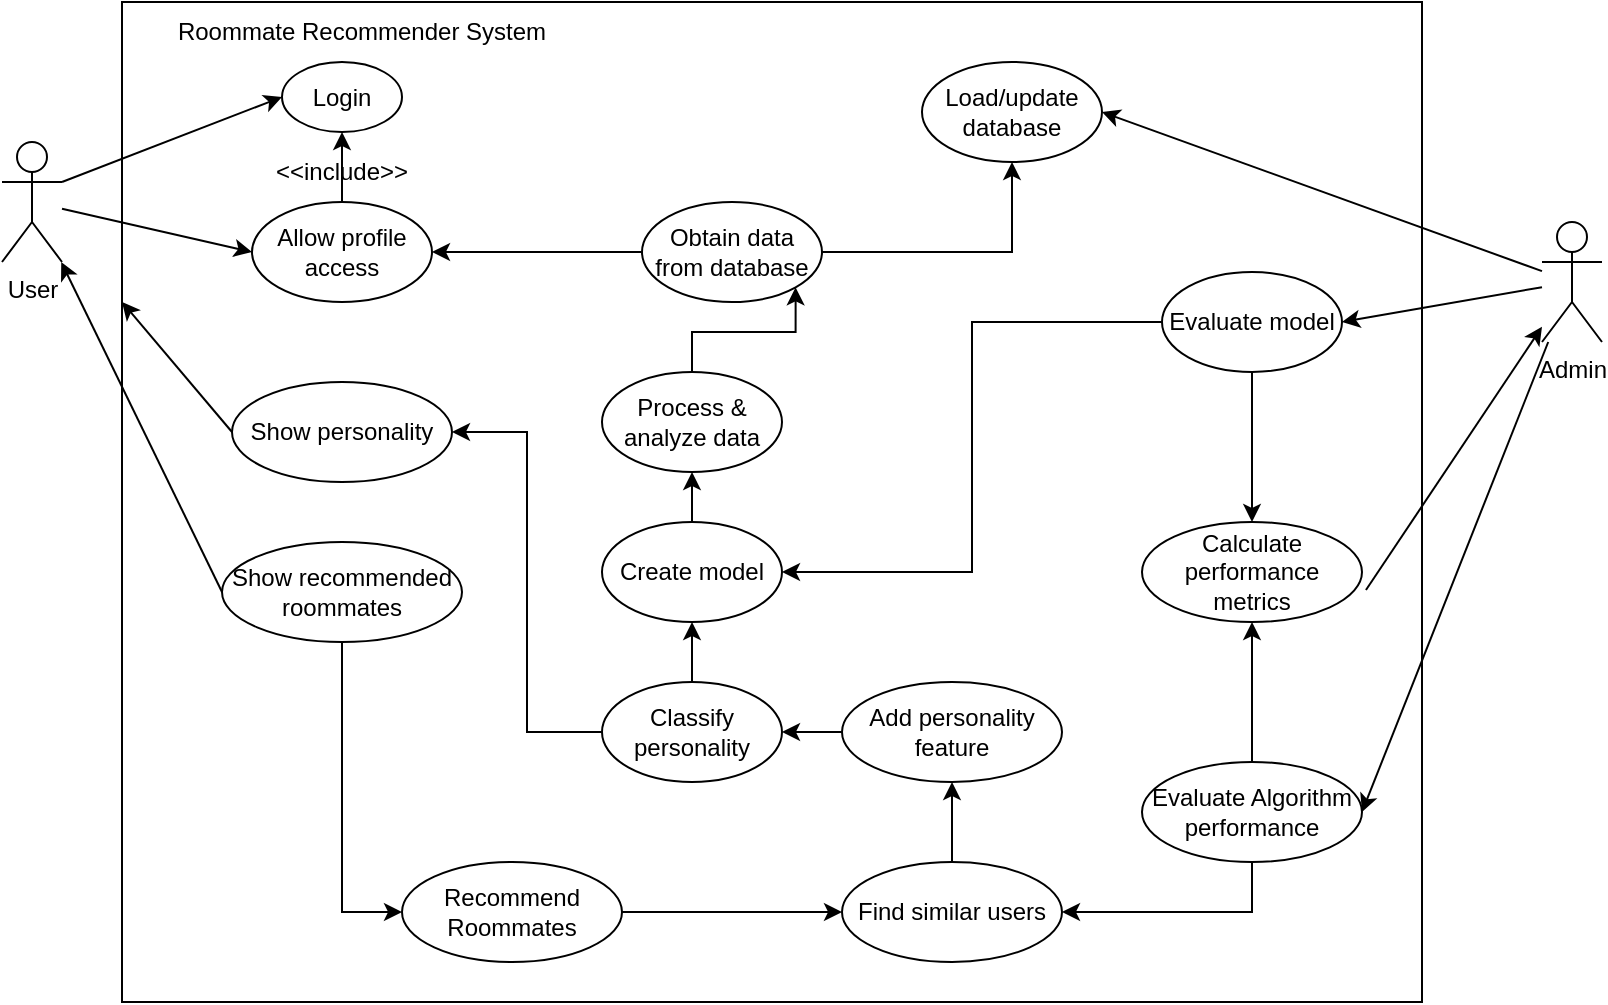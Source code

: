 <mxfile version="20.4.0" type="github">
  <diagram id="eiMluWibm3l4h9YvHj2A" name="Page-1">
    <mxGraphModel dx="1097" dy="974" grid="1" gridSize="10" guides="1" tooltips="1" connect="1" arrows="1" fold="1" page="1" pageScale="1" pageWidth="850" pageHeight="1100" math="0" shadow="0">
      <root>
        <mxCell id="0" />
        <mxCell id="1" parent="0" />
        <mxCell id="iejyOPDeLpldSfY0Cp5H-1" value="User" style="shape=umlActor;verticalLabelPosition=bottom;verticalAlign=top;html=1;outlineConnect=0;" vertex="1" parent="1">
          <mxGeometry x="60" y="150" width="30" height="60" as="geometry" />
        </mxCell>
        <mxCell id="iejyOPDeLpldSfY0Cp5H-2" value="" style="rounded=0;whiteSpace=wrap;html=1;" vertex="1" parent="1">
          <mxGeometry x="120" y="80" width="650" height="500" as="geometry" />
        </mxCell>
        <mxCell id="iejyOPDeLpldSfY0Cp5H-3" value="Admin" style="shape=umlActor;verticalLabelPosition=bottom;verticalAlign=top;html=1;outlineConnect=0;" vertex="1" parent="1">
          <mxGeometry x="830" y="190" width="30" height="60" as="geometry" />
        </mxCell>
        <mxCell id="iejyOPDeLpldSfY0Cp5H-6" value="Roommate Recommender System" style="text;html=1;strokeColor=none;fillColor=none;align=center;verticalAlign=middle;whiteSpace=wrap;rounded=0;" vertex="1" parent="1">
          <mxGeometry x="120" y="80" width="240" height="30" as="geometry" />
        </mxCell>
        <mxCell id="iejyOPDeLpldSfY0Cp5H-7" value="Login" style="ellipse;whiteSpace=wrap;html=1;" vertex="1" parent="1">
          <mxGeometry x="200" y="110" width="60" height="35" as="geometry" />
        </mxCell>
        <mxCell id="iejyOPDeLpldSfY0Cp5H-23" style="edgeStyle=orthogonalEdgeStyle;rounded=0;orthogonalLoop=1;jettySize=auto;html=1;entryX=0.5;entryY=1;entryDx=0;entryDy=0;" edge="1" parent="1" source="iejyOPDeLpldSfY0Cp5H-8" target="iejyOPDeLpldSfY0Cp5H-7">
          <mxGeometry relative="1" as="geometry" />
        </mxCell>
        <mxCell id="iejyOPDeLpldSfY0Cp5H-8" value="Allow profile access" style="ellipse;whiteSpace=wrap;html=1;" vertex="1" parent="1">
          <mxGeometry x="185" y="180" width="90" height="50" as="geometry" />
        </mxCell>
        <mxCell id="iejyOPDeLpldSfY0Cp5H-17" value="" style="endArrow=classic;html=1;rounded=0;entryX=0;entryY=0.5;entryDx=0;entryDy=0;exitX=1;exitY=0.333;exitDx=0;exitDy=0;exitPerimeter=0;" edge="1" parent="1" source="iejyOPDeLpldSfY0Cp5H-1" target="iejyOPDeLpldSfY0Cp5H-7">
          <mxGeometry width="50" height="50" relative="1" as="geometry">
            <mxPoint x="110" y="170" as="sourcePoint" />
            <mxPoint x="263.18" y="175.002" as="targetPoint" />
          </mxGeometry>
        </mxCell>
        <mxCell id="iejyOPDeLpldSfY0Cp5H-18" value="" style="endArrow=classic;html=1;rounded=0;entryX=0;entryY=0.5;entryDx=0;entryDy=0;" edge="1" parent="1" source="iejyOPDeLpldSfY0Cp5H-1" target="iejyOPDeLpldSfY0Cp5H-8">
          <mxGeometry width="50" height="50" relative="1" as="geometry">
            <mxPoint x="110" y="190" as="sourcePoint" />
            <mxPoint x="210" y="160" as="targetPoint" />
          </mxGeometry>
        </mxCell>
        <mxCell id="iejyOPDeLpldSfY0Cp5H-19" value="Show personality" style="ellipse;whiteSpace=wrap;html=1;" vertex="1" parent="1">
          <mxGeometry x="175" y="270" width="110" height="50" as="geometry" />
        </mxCell>
        <mxCell id="iejyOPDeLpldSfY0Cp5H-24" value="&amp;lt;&amp;lt;include&amp;gt;&amp;gt;" style="text;html=1;strokeColor=none;fillColor=none;align=center;verticalAlign=middle;whiteSpace=wrap;rounded=0;rotation=0;" vertex="1" parent="1">
          <mxGeometry x="200" y="150" width="60" height="30" as="geometry" />
        </mxCell>
        <mxCell id="iejyOPDeLpldSfY0Cp5H-35" style="edgeStyle=orthogonalEdgeStyle;rounded=0;orthogonalLoop=1;jettySize=auto;html=1;exitX=0.5;exitY=1;exitDx=0;exitDy=0;entryX=0;entryY=0.5;entryDx=0;entryDy=0;" edge="1" parent="1" source="iejyOPDeLpldSfY0Cp5H-25" target="iejyOPDeLpldSfY0Cp5H-34">
          <mxGeometry relative="1" as="geometry" />
        </mxCell>
        <mxCell id="iejyOPDeLpldSfY0Cp5H-25" value="Show recommended roommates" style="ellipse;whiteSpace=wrap;html=1;" vertex="1" parent="1">
          <mxGeometry x="170" y="350" width="120" height="50" as="geometry" />
        </mxCell>
        <mxCell id="iejyOPDeLpldSfY0Cp5H-28" style="edgeStyle=orthogonalEdgeStyle;rounded=0;orthogonalLoop=1;jettySize=auto;html=1;entryX=1;entryY=0.5;entryDx=0;entryDy=0;" edge="1" parent="1" source="iejyOPDeLpldSfY0Cp5H-26" target="iejyOPDeLpldSfY0Cp5H-8">
          <mxGeometry relative="1" as="geometry" />
        </mxCell>
        <mxCell id="iejyOPDeLpldSfY0Cp5H-46" style="edgeStyle=orthogonalEdgeStyle;rounded=0;orthogonalLoop=1;jettySize=auto;html=1;exitX=1;exitY=0.5;exitDx=0;exitDy=0;entryX=0.5;entryY=1;entryDx=0;entryDy=0;" edge="1" parent="1" source="iejyOPDeLpldSfY0Cp5H-26" target="iejyOPDeLpldSfY0Cp5H-27">
          <mxGeometry relative="1" as="geometry" />
        </mxCell>
        <mxCell id="iejyOPDeLpldSfY0Cp5H-26" value="Obtain data from database" style="ellipse;whiteSpace=wrap;html=1;" vertex="1" parent="1">
          <mxGeometry x="380" y="180" width="90" height="50" as="geometry" />
        </mxCell>
        <mxCell id="iejyOPDeLpldSfY0Cp5H-27" value="Load/update database" style="ellipse;whiteSpace=wrap;html=1;" vertex="1" parent="1">
          <mxGeometry x="520" y="110" width="90" height="50" as="geometry" />
        </mxCell>
        <mxCell id="iejyOPDeLpldSfY0Cp5H-37" style="edgeStyle=orthogonalEdgeStyle;rounded=0;orthogonalLoop=1;jettySize=auto;html=1;exitX=0.5;exitY=0;exitDx=0;exitDy=0;entryX=1;entryY=1;entryDx=0;entryDy=0;" edge="1" parent="1" source="iejyOPDeLpldSfY0Cp5H-29" target="iejyOPDeLpldSfY0Cp5H-26">
          <mxGeometry relative="1" as="geometry" />
        </mxCell>
        <mxCell id="iejyOPDeLpldSfY0Cp5H-29" value="Process &amp;amp; analyze data" style="ellipse;whiteSpace=wrap;html=1;" vertex="1" parent="1">
          <mxGeometry x="360" y="265" width="90" height="50" as="geometry" />
        </mxCell>
        <mxCell id="iejyOPDeLpldSfY0Cp5H-38" style="edgeStyle=orthogonalEdgeStyle;rounded=0;orthogonalLoop=1;jettySize=auto;html=1;entryX=0.5;entryY=1;entryDx=0;entryDy=0;" edge="1" parent="1" source="iejyOPDeLpldSfY0Cp5H-30" target="iejyOPDeLpldSfY0Cp5H-29">
          <mxGeometry relative="1" as="geometry" />
        </mxCell>
        <mxCell id="iejyOPDeLpldSfY0Cp5H-30" value="Create model" style="ellipse;whiteSpace=wrap;html=1;" vertex="1" parent="1">
          <mxGeometry x="360" y="340" width="90" height="50" as="geometry" />
        </mxCell>
        <mxCell id="iejyOPDeLpldSfY0Cp5H-39" style="edgeStyle=orthogonalEdgeStyle;rounded=0;orthogonalLoop=1;jettySize=auto;html=1;exitX=0.5;exitY=0;exitDx=0;exitDy=0;entryX=0.5;entryY=1;entryDx=0;entryDy=0;" edge="1" parent="1" source="iejyOPDeLpldSfY0Cp5H-31" target="iejyOPDeLpldSfY0Cp5H-30">
          <mxGeometry relative="1" as="geometry" />
        </mxCell>
        <mxCell id="iejyOPDeLpldSfY0Cp5H-44" style="edgeStyle=orthogonalEdgeStyle;rounded=0;orthogonalLoop=1;jettySize=auto;html=1;exitX=0;exitY=0.5;exitDx=0;exitDy=0;entryX=1;entryY=0.5;entryDx=0;entryDy=0;" edge="1" parent="1" source="iejyOPDeLpldSfY0Cp5H-31" target="iejyOPDeLpldSfY0Cp5H-19">
          <mxGeometry relative="1" as="geometry" />
        </mxCell>
        <mxCell id="iejyOPDeLpldSfY0Cp5H-31" value="Classify personality" style="ellipse;whiteSpace=wrap;html=1;" vertex="1" parent="1">
          <mxGeometry x="360" y="420" width="90" height="50" as="geometry" />
        </mxCell>
        <mxCell id="iejyOPDeLpldSfY0Cp5H-51" style="edgeStyle=orthogonalEdgeStyle;rounded=0;orthogonalLoop=1;jettySize=auto;html=1;exitX=1;exitY=0.5;exitDx=0;exitDy=0;entryX=0;entryY=0.5;entryDx=0;entryDy=0;" edge="1" parent="1" source="iejyOPDeLpldSfY0Cp5H-34" target="iejyOPDeLpldSfY0Cp5H-50">
          <mxGeometry relative="1" as="geometry" />
        </mxCell>
        <mxCell id="iejyOPDeLpldSfY0Cp5H-34" value="Recommend Roommates" style="ellipse;whiteSpace=wrap;html=1;" vertex="1" parent="1">
          <mxGeometry x="260" y="510" width="110" height="50" as="geometry" />
        </mxCell>
        <mxCell id="iejyOPDeLpldSfY0Cp5H-45" style="edgeStyle=orthogonalEdgeStyle;rounded=0;orthogonalLoop=1;jettySize=auto;html=1;exitX=0;exitY=0.5;exitDx=0;exitDy=0;entryX=1;entryY=0.5;entryDx=0;entryDy=0;" edge="1" parent="1" source="iejyOPDeLpldSfY0Cp5H-36" target="iejyOPDeLpldSfY0Cp5H-30">
          <mxGeometry relative="1" as="geometry" />
        </mxCell>
        <mxCell id="iejyOPDeLpldSfY0Cp5H-58" style="edgeStyle=orthogonalEdgeStyle;rounded=0;orthogonalLoop=1;jettySize=auto;html=1;exitX=0.5;exitY=1;exitDx=0;exitDy=0;entryX=0.5;entryY=0;entryDx=0;entryDy=0;" edge="1" parent="1" source="iejyOPDeLpldSfY0Cp5H-36" target="iejyOPDeLpldSfY0Cp5H-57">
          <mxGeometry relative="1" as="geometry" />
        </mxCell>
        <mxCell id="iejyOPDeLpldSfY0Cp5H-36" value="Evaluate model" style="ellipse;whiteSpace=wrap;html=1;" vertex="1" parent="1">
          <mxGeometry x="640" y="215" width="90" height="50" as="geometry" />
        </mxCell>
        <mxCell id="iejyOPDeLpldSfY0Cp5H-42" value="" style="endArrow=classic;html=1;rounded=0;exitX=0;exitY=0.5;exitDx=0;exitDy=0;" edge="1" parent="1" source="iejyOPDeLpldSfY0Cp5H-25" target="iejyOPDeLpldSfY0Cp5H-1">
          <mxGeometry width="50" height="50" relative="1" as="geometry">
            <mxPoint x="120" y="200" as="sourcePoint" />
            <mxPoint x="100" y="240" as="targetPoint" />
          </mxGeometry>
        </mxCell>
        <mxCell id="iejyOPDeLpldSfY0Cp5H-43" value="" style="endArrow=classic;html=1;rounded=0;exitX=0;exitY=0.5;exitDx=0;exitDy=0;" edge="1" parent="1" source="iejyOPDeLpldSfY0Cp5H-19">
          <mxGeometry width="50" height="50" relative="1" as="geometry">
            <mxPoint x="180" y="415" as="sourcePoint" />
            <mxPoint x="120" y="230" as="targetPoint" />
          </mxGeometry>
        </mxCell>
        <mxCell id="iejyOPDeLpldSfY0Cp5H-47" value="" style="endArrow=classic;html=1;rounded=0;entryX=1;entryY=0.5;entryDx=0;entryDy=0;" edge="1" parent="1" source="iejyOPDeLpldSfY0Cp5H-3" target="iejyOPDeLpldSfY0Cp5H-36">
          <mxGeometry width="50" height="50" relative="1" as="geometry">
            <mxPoint x="740" y="425" as="sourcePoint" />
            <mxPoint x="670" y="290" as="targetPoint" />
          </mxGeometry>
        </mxCell>
        <mxCell id="iejyOPDeLpldSfY0Cp5H-49" style="edgeStyle=orthogonalEdgeStyle;rounded=0;orthogonalLoop=1;jettySize=auto;html=1;" edge="1" parent="1" source="iejyOPDeLpldSfY0Cp5H-48" target="iejyOPDeLpldSfY0Cp5H-31">
          <mxGeometry relative="1" as="geometry" />
        </mxCell>
        <mxCell id="iejyOPDeLpldSfY0Cp5H-48" value="Add personality feature" style="ellipse;whiteSpace=wrap;html=1;" vertex="1" parent="1">
          <mxGeometry x="480" y="420" width="110" height="50" as="geometry" />
        </mxCell>
        <mxCell id="iejyOPDeLpldSfY0Cp5H-52" style="edgeStyle=orthogonalEdgeStyle;rounded=0;orthogonalLoop=1;jettySize=auto;html=1;exitX=0.5;exitY=0;exitDx=0;exitDy=0;entryX=0.5;entryY=1;entryDx=0;entryDy=0;" edge="1" parent="1" source="iejyOPDeLpldSfY0Cp5H-50" target="iejyOPDeLpldSfY0Cp5H-48">
          <mxGeometry relative="1" as="geometry" />
        </mxCell>
        <mxCell id="iejyOPDeLpldSfY0Cp5H-50" value="Find similar users" style="ellipse;whiteSpace=wrap;html=1;" vertex="1" parent="1">
          <mxGeometry x="480" y="510" width="110" height="50" as="geometry" />
        </mxCell>
        <mxCell id="iejyOPDeLpldSfY0Cp5H-56" style="edgeStyle=orthogonalEdgeStyle;rounded=0;orthogonalLoop=1;jettySize=auto;html=1;exitX=0.5;exitY=1;exitDx=0;exitDy=0;entryX=1;entryY=0.5;entryDx=0;entryDy=0;" edge="1" parent="1" source="iejyOPDeLpldSfY0Cp5H-53" target="iejyOPDeLpldSfY0Cp5H-50">
          <mxGeometry relative="1" as="geometry" />
        </mxCell>
        <mxCell id="iejyOPDeLpldSfY0Cp5H-59" style="edgeStyle=orthogonalEdgeStyle;rounded=0;orthogonalLoop=1;jettySize=auto;html=1;" edge="1" parent="1" source="iejyOPDeLpldSfY0Cp5H-53" target="iejyOPDeLpldSfY0Cp5H-57">
          <mxGeometry relative="1" as="geometry" />
        </mxCell>
        <mxCell id="iejyOPDeLpldSfY0Cp5H-53" value="Evaluate Algorithm performance" style="ellipse;whiteSpace=wrap;html=1;" vertex="1" parent="1">
          <mxGeometry x="630" y="460" width="110" height="50" as="geometry" />
        </mxCell>
        <mxCell id="iejyOPDeLpldSfY0Cp5H-54" value="" style="endArrow=classic;html=1;rounded=0;entryX=1;entryY=0.5;entryDx=0;entryDy=0;" edge="1" parent="1" source="iejyOPDeLpldSfY0Cp5H-3" target="iejyOPDeLpldSfY0Cp5H-27">
          <mxGeometry width="50" height="50" relative="1" as="geometry">
            <mxPoint x="830" y="300" as="sourcePoint" />
            <mxPoint x="710" y="300" as="targetPoint" />
          </mxGeometry>
        </mxCell>
        <mxCell id="iejyOPDeLpldSfY0Cp5H-55" value="" style="endArrow=classic;html=1;rounded=0;entryX=1;entryY=0.5;entryDx=0;entryDy=0;" edge="1" parent="1" source="iejyOPDeLpldSfY0Cp5H-3" target="iejyOPDeLpldSfY0Cp5H-53">
          <mxGeometry width="50" height="50" relative="1" as="geometry">
            <mxPoint x="830" y="300" as="sourcePoint" />
            <mxPoint x="710" y="300" as="targetPoint" />
          </mxGeometry>
        </mxCell>
        <mxCell id="iejyOPDeLpldSfY0Cp5H-57" value="Calculate performance metrics" style="ellipse;whiteSpace=wrap;html=1;" vertex="1" parent="1">
          <mxGeometry x="630" y="340" width="110" height="50" as="geometry" />
        </mxCell>
        <mxCell id="iejyOPDeLpldSfY0Cp5H-60" value="" style="endArrow=classic;html=1;rounded=0;exitX=1.018;exitY=0.68;exitDx=0;exitDy=0;exitPerimeter=0;" edge="1" parent="1" source="iejyOPDeLpldSfY0Cp5H-57" target="iejyOPDeLpldSfY0Cp5H-3">
          <mxGeometry width="50" height="50" relative="1" as="geometry">
            <mxPoint x="824.592" y="280" as="sourcePoint" />
            <mxPoint x="750" y="495" as="targetPoint" />
          </mxGeometry>
        </mxCell>
      </root>
    </mxGraphModel>
  </diagram>
</mxfile>
